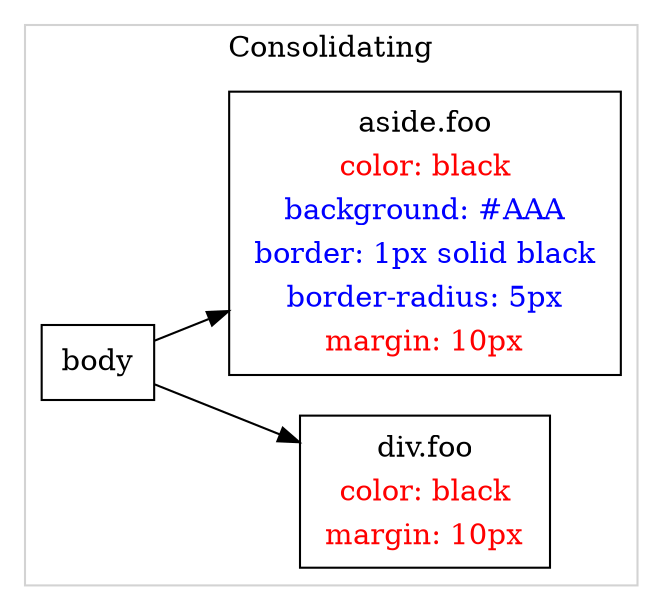 digraph G {
  rankdir=LR
  node [shape=record];

  subgraph cluster_dom {
    label="Consolidating";
    color=lightgrey;
    body  [label="body"];
    div   [label=<
      <table border="0">
        <tr><td>div.foo</td></tr>
        <tr><td><FONT color="red">color: black</FONT></td></tr>
        <tr><td><FONT color="red">margin: 10px</FONT></td></tr>
      </table>
    >]
    aside [label=<
      <table border="0">
        <tr><td>aside.foo</td></tr>
        <tr><td><FONT color="red">color: black</FONT></td></tr>
        <tr><td><FONT color="blue">background: #AAA</FONT></td></tr>
        <tr><td><FONT color="blue">border: 1px solid black</FONT></td></tr>
        <tr><td><FONT color="blue">border-radius: 5px</FONT></td></tr>
        <tr><td><FONT color="red">margin: 10px</FONT></td></tr>
      </table>
    >]

    body -> div;
    body -> aside;
  }
}

